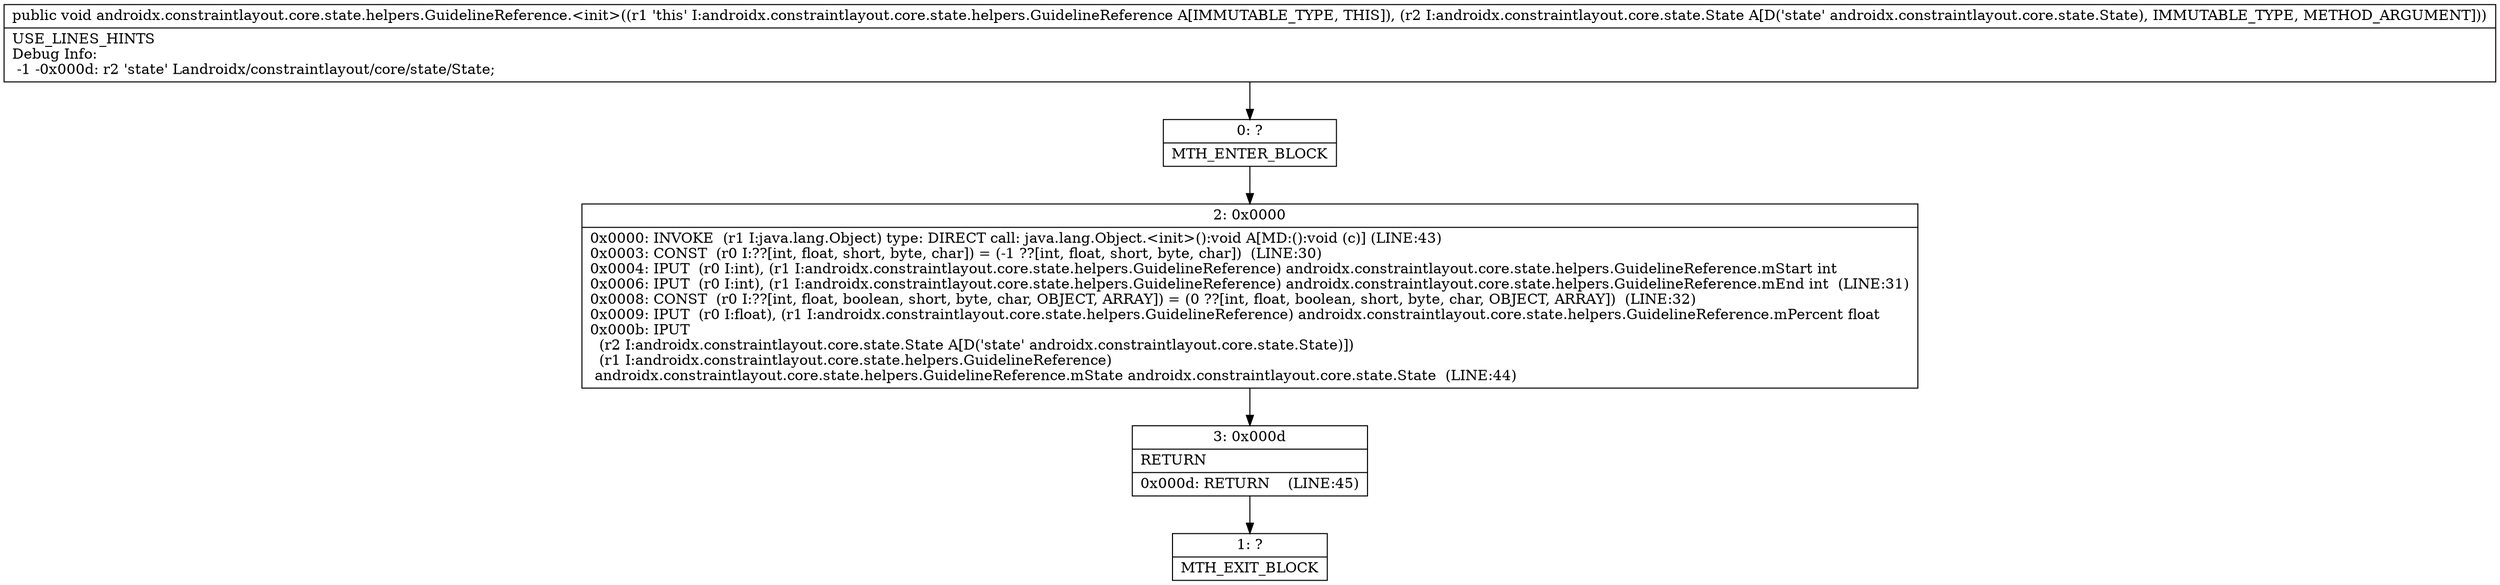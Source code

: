 digraph "CFG forandroidx.constraintlayout.core.state.helpers.GuidelineReference.\<init\>(Landroidx\/constraintlayout\/core\/state\/State;)V" {
Node_0 [shape=record,label="{0\:\ ?|MTH_ENTER_BLOCK\l}"];
Node_2 [shape=record,label="{2\:\ 0x0000|0x0000: INVOKE  (r1 I:java.lang.Object) type: DIRECT call: java.lang.Object.\<init\>():void A[MD:():void (c)] (LINE:43)\l0x0003: CONST  (r0 I:??[int, float, short, byte, char]) = (\-1 ??[int, float, short, byte, char])  (LINE:30)\l0x0004: IPUT  (r0 I:int), (r1 I:androidx.constraintlayout.core.state.helpers.GuidelineReference) androidx.constraintlayout.core.state.helpers.GuidelineReference.mStart int \l0x0006: IPUT  (r0 I:int), (r1 I:androidx.constraintlayout.core.state.helpers.GuidelineReference) androidx.constraintlayout.core.state.helpers.GuidelineReference.mEnd int  (LINE:31)\l0x0008: CONST  (r0 I:??[int, float, boolean, short, byte, char, OBJECT, ARRAY]) = (0 ??[int, float, boolean, short, byte, char, OBJECT, ARRAY])  (LINE:32)\l0x0009: IPUT  (r0 I:float), (r1 I:androidx.constraintlayout.core.state.helpers.GuidelineReference) androidx.constraintlayout.core.state.helpers.GuidelineReference.mPercent float \l0x000b: IPUT  \l  (r2 I:androidx.constraintlayout.core.state.State A[D('state' androidx.constraintlayout.core.state.State)])\l  (r1 I:androidx.constraintlayout.core.state.helpers.GuidelineReference)\l androidx.constraintlayout.core.state.helpers.GuidelineReference.mState androidx.constraintlayout.core.state.State  (LINE:44)\l}"];
Node_3 [shape=record,label="{3\:\ 0x000d|RETURN\l|0x000d: RETURN    (LINE:45)\l}"];
Node_1 [shape=record,label="{1\:\ ?|MTH_EXIT_BLOCK\l}"];
MethodNode[shape=record,label="{public void androidx.constraintlayout.core.state.helpers.GuidelineReference.\<init\>((r1 'this' I:androidx.constraintlayout.core.state.helpers.GuidelineReference A[IMMUTABLE_TYPE, THIS]), (r2 I:androidx.constraintlayout.core.state.State A[D('state' androidx.constraintlayout.core.state.State), IMMUTABLE_TYPE, METHOD_ARGUMENT]))  | USE_LINES_HINTS\lDebug Info:\l  \-1 \-0x000d: r2 'state' Landroidx\/constraintlayout\/core\/state\/State;\l}"];
MethodNode -> Node_0;Node_0 -> Node_2;
Node_2 -> Node_3;
Node_3 -> Node_1;
}

